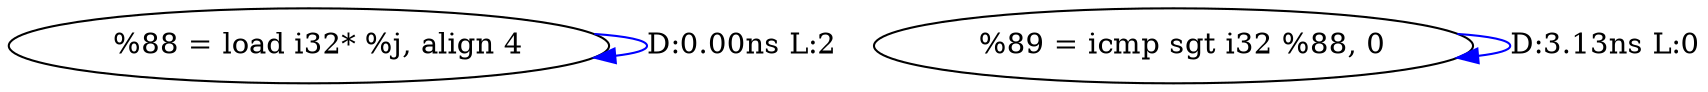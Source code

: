 digraph {
Node0x2d0c3d0[label="  %88 = load i32* %j, align 4"];
Node0x2d0c3d0 -> Node0x2d0c3d0[label="D:0.00ns L:2",color=blue];
Node0x2d0c4b0[label="  %89 = icmp sgt i32 %88, 0"];
Node0x2d0c4b0 -> Node0x2d0c4b0[label="D:3.13ns L:0",color=blue];
}
